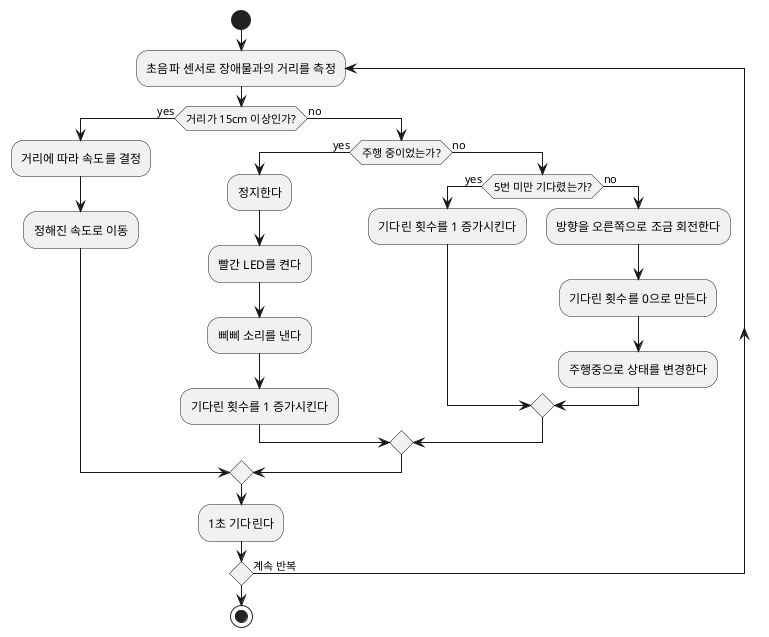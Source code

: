 @startuml
start
repeat :초음파 센서로 장애물과의 거리를 측정;
    if (거리가 15cm 이상인가?) then (yes)
        :거리에 따라 속도를 결정;
        :정해진 속도로 이동;
    else (no)
        if (주행 중이었는가?) then (yes)
            :정지한다;
            :빨간 LED를 켠다;
            :삐삐 소리를 낸다;
            :기다린 횟수를 1 증가시킨다;
        else (no)
            if (5번 미만 기다렸는가?) then (yes)
                :기다린 횟수를 1 증가시킨다;
            else (no)
                :방향을 오른쪽으로 조금 회전한다;
                :기다린 횟수를 0으로 만든다;
                :주행중으로 상태를 변경한다;
            endif
        endif
    endif
:1초 기다린다;
repeat while() is (계속 반복);
stop
@enduml
